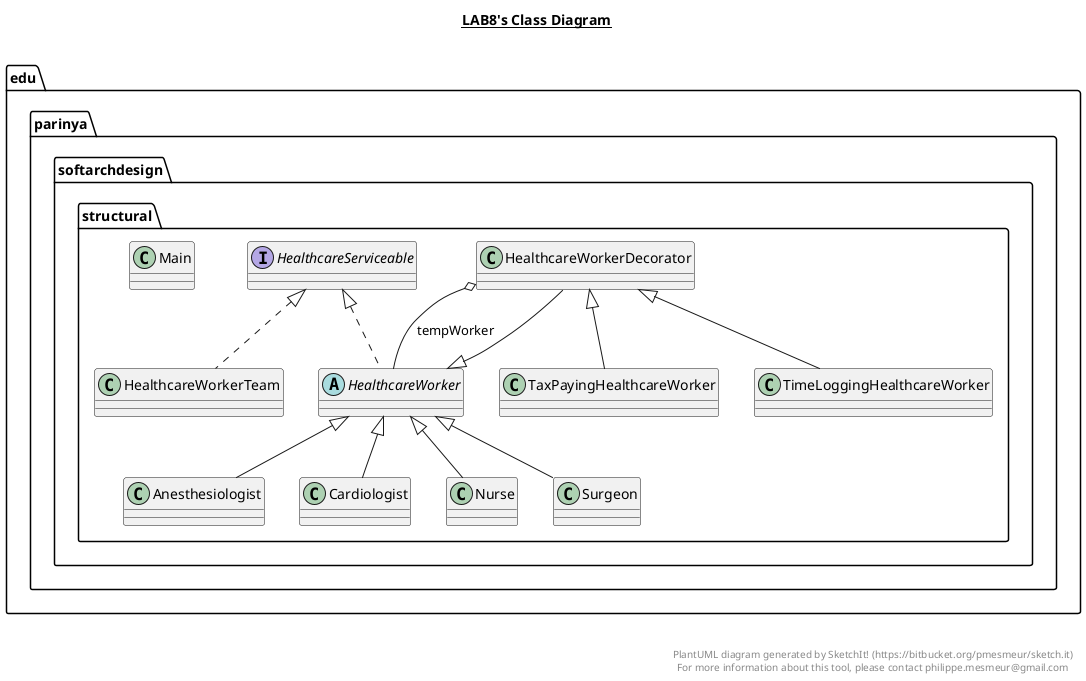 @startuml

title __LAB8's Class Diagram__\n

  namespace edu.parinya.softarchdesign.structural {
    class edu.parinya.softarchdesign.structural.Anesthesiologist {
    }
  }
  

  namespace edu.parinya.softarchdesign.structural {
    class edu.parinya.softarchdesign.structural.Cardiologist {
    }
  }
  

  namespace edu.parinya.softarchdesign.structural {
    interface edu.parinya.softarchdesign.structural.HealthcareServiceable {
    }
  }
  

  namespace edu.parinya.softarchdesign.structural {
    abstract class edu.parinya.softarchdesign.structural.HealthcareWorker {
    }
  }
  

  namespace edu.parinya.softarchdesign.structural {
    class edu.parinya.softarchdesign.structural.HealthcareWorkerDecorator {
    }
  }
  

  namespace edu.parinya.softarchdesign.structural {
    class edu.parinya.softarchdesign.structural.HealthcareWorkerTeam {
    }
  }
  

  namespace edu.parinya.softarchdesign.structural {
    class edu.parinya.softarchdesign.structural.Main {
    }
  }
  

  namespace edu.parinya.softarchdesign.structural {
    class edu.parinya.softarchdesign.structural.Nurse {
    }
  }
  

  namespace edu.parinya.softarchdesign.structural {
    class edu.parinya.softarchdesign.structural.Surgeon {
    }
  }
  

  namespace edu.parinya.softarchdesign.structural {
    class edu.parinya.softarchdesign.structural.TaxPayingHealthcareWorker {
    }
  }
  

  namespace edu.parinya.softarchdesign.structural {
    class edu.parinya.softarchdesign.structural.TimeLoggingHealthcareWorker {
    }
  }
  

  edu.parinya.softarchdesign.structural.Anesthesiologist -up-|> edu.parinya.softarchdesign.structural.HealthcareWorker
  edu.parinya.softarchdesign.structural.Cardiologist -up-|> edu.parinya.softarchdesign.structural.HealthcareWorker
  edu.parinya.softarchdesign.structural.HealthcareWorker .up.|> edu.parinya.softarchdesign.structural.HealthcareServiceable
  edu.parinya.softarchdesign.structural.HealthcareWorkerDecorator -up-|> edu.parinya.softarchdesign.structural.HealthcareWorker
  edu.parinya.softarchdesign.structural.HealthcareWorkerDecorator o-- edu.parinya.softarchdesign.structural.HealthcareWorker : tempWorker
  edu.parinya.softarchdesign.structural.HealthcareWorkerTeam .up.|> edu.parinya.softarchdesign.structural.HealthcareServiceable
  edu.parinya.softarchdesign.structural.Nurse -up-|> edu.parinya.softarchdesign.structural.HealthcareWorker
  edu.parinya.softarchdesign.structural.Surgeon -up-|> edu.parinya.softarchdesign.structural.HealthcareWorker
  edu.parinya.softarchdesign.structural.TaxPayingHealthcareWorker -up-|> edu.parinya.softarchdesign.structural.HealthcareWorkerDecorator
  edu.parinya.softarchdesign.structural.TimeLoggingHealthcareWorker -up-|> edu.parinya.softarchdesign.structural.HealthcareWorkerDecorator


right footer


PlantUML diagram generated by SketchIt! (https://bitbucket.org/pmesmeur/sketch.it)
For more information about this tool, please contact philippe.mesmeur@gmail.com
endfooter

@enduml
